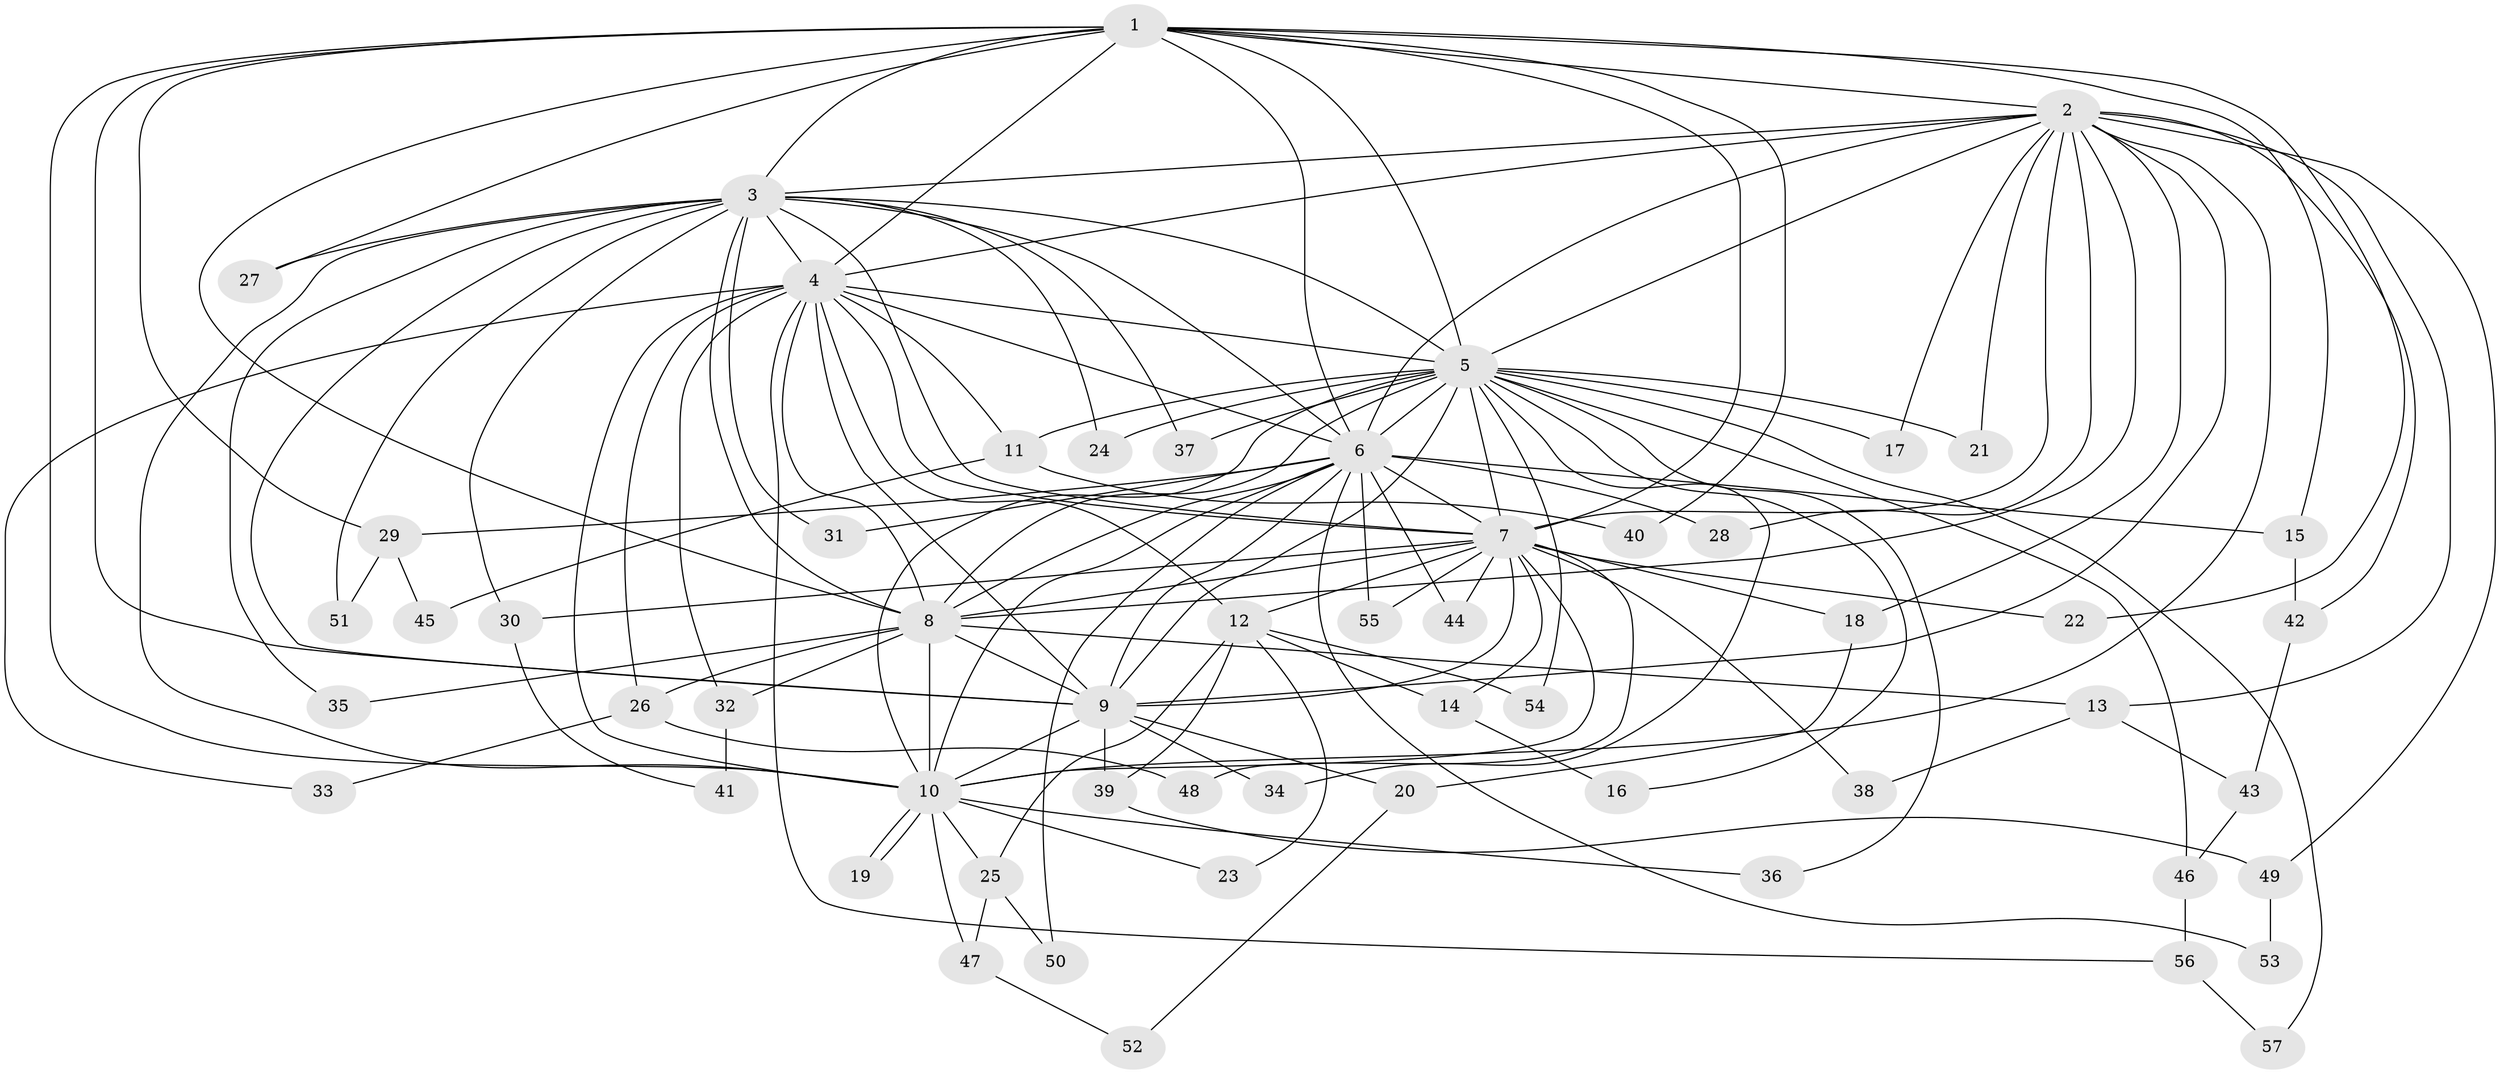 // coarse degree distribution, {14: 0.058823529411764705, 11: 0.058823529411764705, 5: 0.058823529411764705, 2: 0.35294117647058826, 1: 0.29411764705882354, 3: 0.17647058823529413}
// Generated by graph-tools (version 1.1) at 2025/17/03/04/25 18:17:19]
// undirected, 57 vertices, 139 edges
graph export_dot {
graph [start="1"]
  node [color=gray90,style=filled];
  1;
  2;
  3;
  4;
  5;
  6;
  7;
  8;
  9;
  10;
  11;
  12;
  13;
  14;
  15;
  16;
  17;
  18;
  19;
  20;
  21;
  22;
  23;
  24;
  25;
  26;
  27;
  28;
  29;
  30;
  31;
  32;
  33;
  34;
  35;
  36;
  37;
  38;
  39;
  40;
  41;
  42;
  43;
  44;
  45;
  46;
  47;
  48;
  49;
  50;
  51;
  52;
  53;
  54;
  55;
  56;
  57;
  1 -- 2;
  1 -- 3;
  1 -- 4;
  1 -- 5;
  1 -- 6;
  1 -- 7;
  1 -- 8;
  1 -- 9;
  1 -- 10;
  1 -- 15;
  1 -- 22;
  1 -- 27;
  1 -- 29;
  1 -- 40;
  2 -- 3;
  2 -- 4;
  2 -- 5;
  2 -- 6;
  2 -- 7;
  2 -- 8;
  2 -- 9;
  2 -- 10;
  2 -- 13;
  2 -- 17;
  2 -- 18;
  2 -- 21;
  2 -- 28;
  2 -- 42;
  2 -- 49;
  3 -- 4;
  3 -- 5;
  3 -- 6;
  3 -- 7;
  3 -- 8;
  3 -- 9;
  3 -- 10;
  3 -- 24;
  3 -- 27;
  3 -- 30;
  3 -- 31;
  3 -- 35;
  3 -- 37;
  3 -- 51;
  4 -- 5;
  4 -- 6;
  4 -- 7;
  4 -- 8;
  4 -- 9;
  4 -- 10;
  4 -- 11;
  4 -- 12;
  4 -- 26;
  4 -- 32;
  4 -- 33;
  4 -- 56;
  5 -- 6;
  5 -- 7;
  5 -- 8;
  5 -- 9;
  5 -- 10;
  5 -- 11;
  5 -- 16;
  5 -- 17;
  5 -- 21;
  5 -- 24;
  5 -- 34;
  5 -- 36;
  5 -- 37;
  5 -- 46;
  5 -- 54;
  5 -- 57;
  6 -- 7;
  6 -- 8;
  6 -- 9;
  6 -- 10;
  6 -- 15;
  6 -- 28;
  6 -- 29;
  6 -- 31;
  6 -- 44;
  6 -- 50;
  6 -- 53;
  6 -- 55;
  7 -- 8;
  7 -- 9;
  7 -- 10;
  7 -- 12;
  7 -- 14;
  7 -- 18;
  7 -- 22;
  7 -- 30;
  7 -- 38;
  7 -- 44;
  7 -- 48;
  7 -- 55;
  8 -- 9;
  8 -- 10;
  8 -- 13;
  8 -- 26;
  8 -- 32;
  8 -- 35;
  9 -- 10;
  9 -- 20;
  9 -- 34;
  9 -- 39;
  10 -- 19;
  10 -- 19;
  10 -- 23;
  10 -- 25;
  10 -- 36;
  10 -- 47;
  11 -- 40;
  11 -- 45;
  12 -- 14;
  12 -- 23;
  12 -- 25;
  12 -- 39;
  12 -- 54;
  13 -- 38;
  13 -- 43;
  14 -- 16;
  15 -- 42;
  18 -- 20;
  20 -- 52;
  25 -- 47;
  25 -- 50;
  26 -- 33;
  26 -- 48;
  29 -- 45;
  29 -- 51;
  30 -- 41;
  32 -- 41;
  39 -- 49;
  42 -- 43;
  43 -- 46;
  46 -- 56;
  47 -- 52;
  49 -- 53;
  56 -- 57;
}
